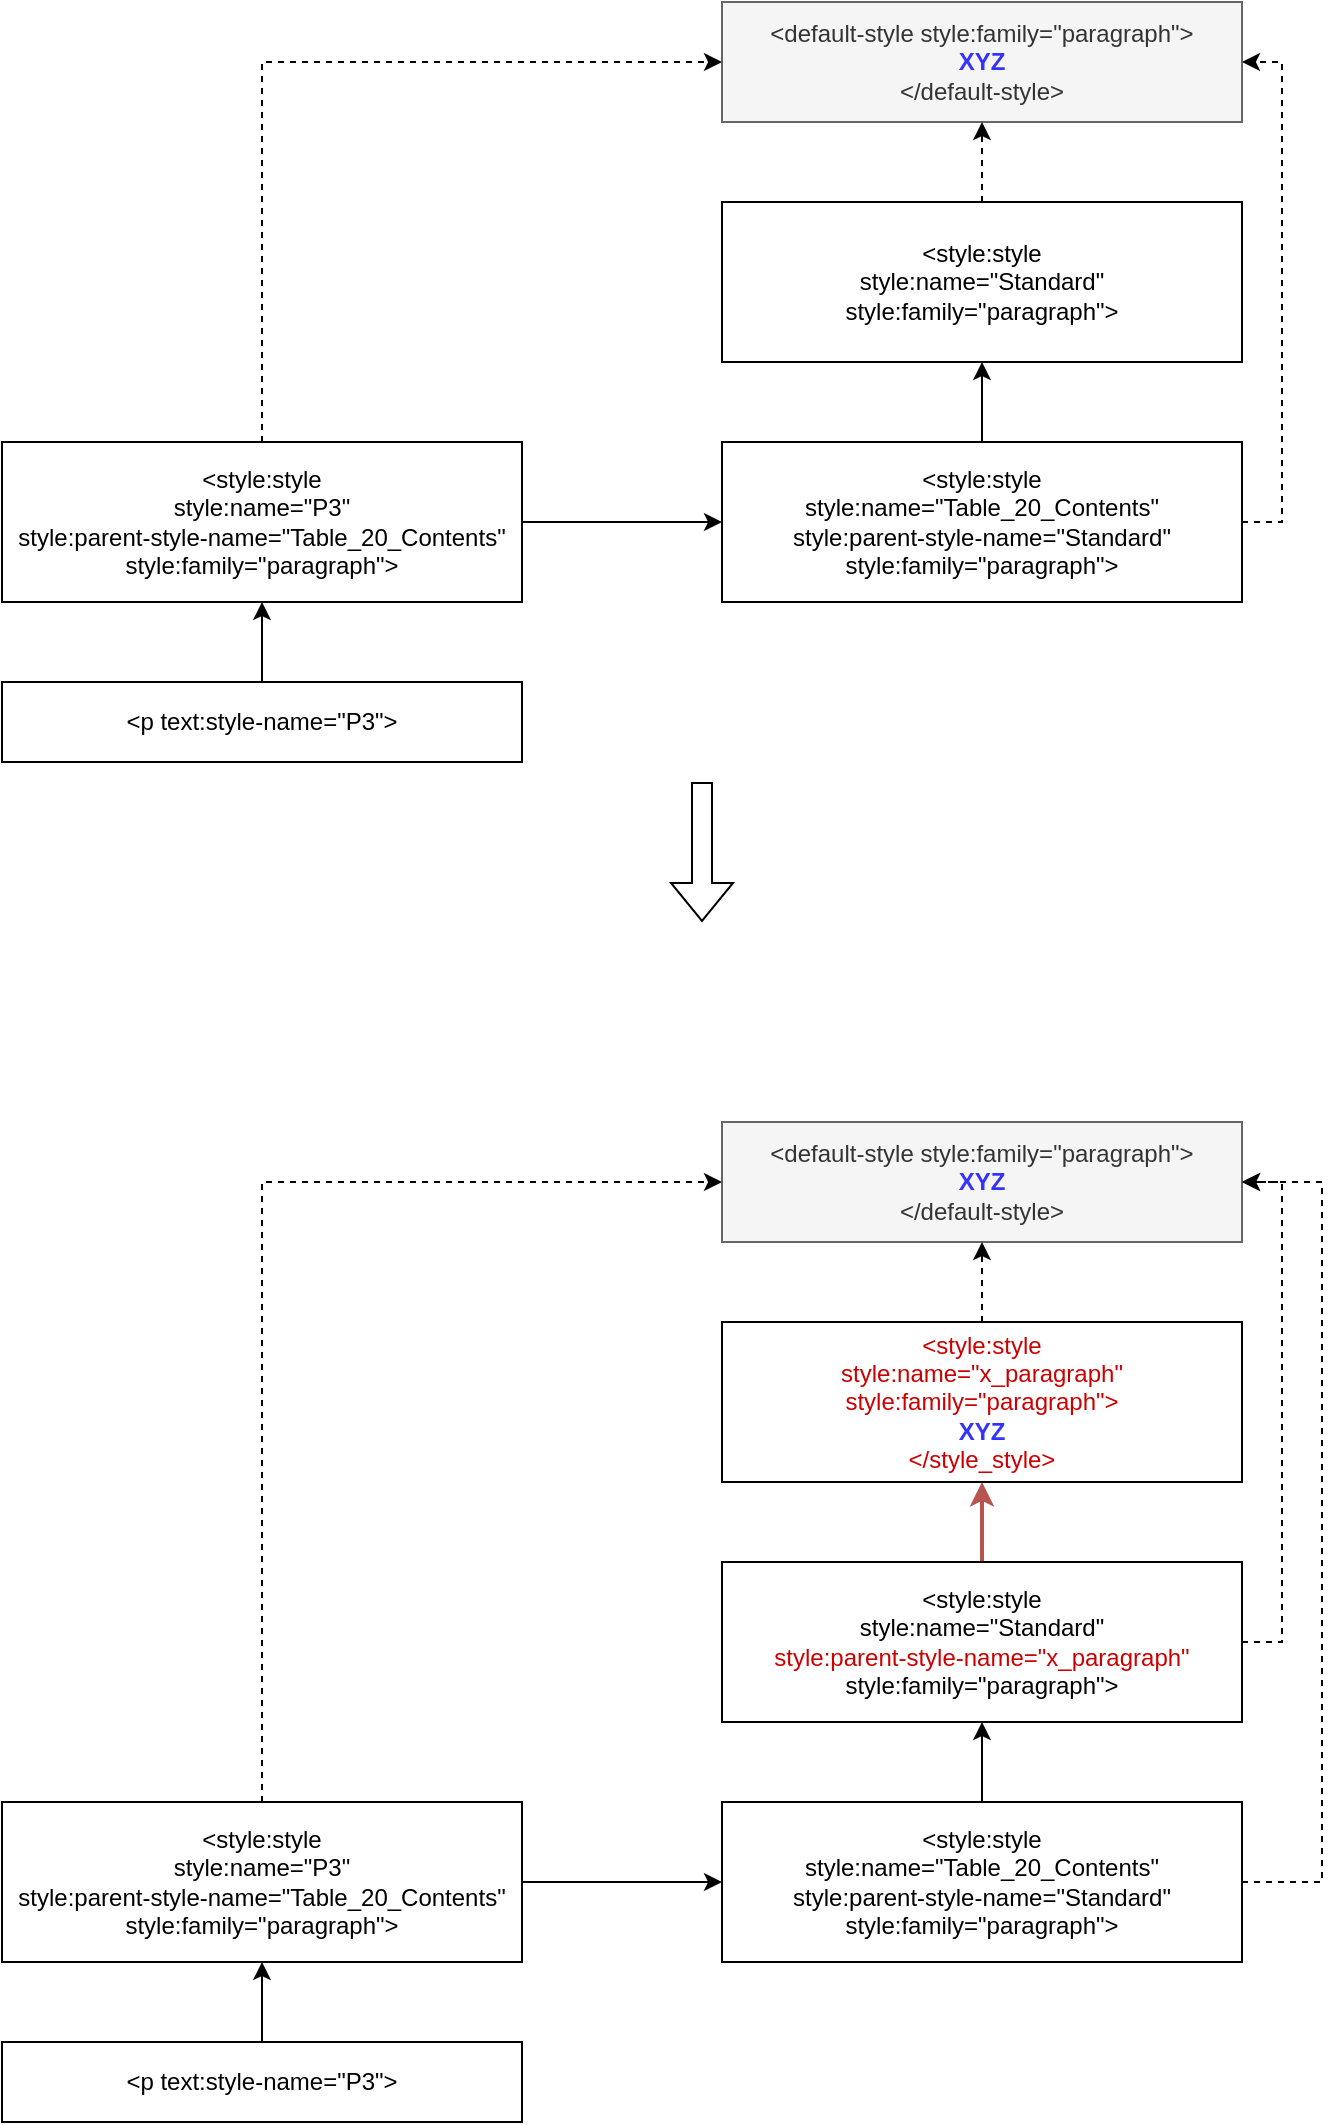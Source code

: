 <mxfile version="26.0.4">
  <diagram name="Seite-1" id="ofgqTzuYCCNhGxFDNL8x">
    <mxGraphModel dx="1687" dy="993" grid="1" gridSize="10" guides="1" tooltips="1" connect="1" arrows="1" fold="1" page="1" pageScale="1" pageWidth="827" pageHeight="1169" math="0" shadow="0">
      <root>
        <mxCell id="0" />
        <mxCell id="1" parent="0" />
        <mxCell id="9LVpvohVaGwKZjO-ZYmQ-1" value="&amp;lt;default-style style:family=&quot;paragraph&quot;&amp;gt;&lt;div&gt;&lt;b&gt;&lt;font style=&quot;color: rgb(51, 51, 255);&quot;&gt;XYZ&lt;/font&gt;&lt;/b&gt;&lt;br&gt;&amp;lt;/default-style&amp;gt;&lt;/div&gt;" style="rounded=0;whiteSpace=wrap;html=1;fillColor=#f5f5f5;strokeColor=#666666;fontColor=#333333;" vertex="1" parent="1">
          <mxGeometry x="440" y="40" width="260" height="60" as="geometry" />
        </mxCell>
        <mxCell id="9LVpvohVaGwKZjO-ZYmQ-5" style="edgeStyle=orthogonalEdgeStyle;rounded=0;orthogonalLoop=1;jettySize=auto;html=1;entryX=0.5;entryY=1;entryDx=0;entryDy=0;" edge="1" parent="1" source="9LVpvohVaGwKZjO-ZYmQ-2" target="9LVpvohVaGwKZjO-ZYmQ-3">
          <mxGeometry relative="1" as="geometry" />
        </mxCell>
        <mxCell id="9LVpvohVaGwKZjO-ZYmQ-2" value="&amp;lt;p text:style-name=&quot;P3&quot;&amp;gt;" style="rounded=0;whiteSpace=wrap;html=1;" vertex="1" parent="1">
          <mxGeometry x="80" y="380" width="260" height="40" as="geometry" />
        </mxCell>
        <mxCell id="9LVpvohVaGwKZjO-ZYmQ-8" style="edgeStyle=orthogonalEdgeStyle;rounded=0;orthogonalLoop=1;jettySize=auto;html=1;entryX=0;entryY=0.5;entryDx=0;entryDy=0;exitX=0.5;exitY=0;exitDx=0;exitDy=0;dashed=1;" edge="1" parent="1" source="9LVpvohVaGwKZjO-ZYmQ-3" target="9LVpvohVaGwKZjO-ZYmQ-1">
          <mxGeometry relative="1" as="geometry" />
        </mxCell>
        <mxCell id="9LVpvohVaGwKZjO-ZYmQ-9" style="edgeStyle=orthogonalEdgeStyle;rounded=0;orthogonalLoop=1;jettySize=auto;html=1;entryX=0;entryY=0.5;entryDx=0;entryDy=0;" edge="1" parent="1" source="9LVpvohVaGwKZjO-ZYmQ-3" target="9LVpvohVaGwKZjO-ZYmQ-6">
          <mxGeometry relative="1" as="geometry" />
        </mxCell>
        <mxCell id="9LVpvohVaGwKZjO-ZYmQ-3" value="&amp;lt;style:style&lt;div&gt;style:name=&quot;P3&quot;&lt;/div&gt;&lt;div&gt;style:parent-style-name=&quot;Table_20_Contents&quot;&lt;/div&gt;&lt;div&gt;style:family=&quot;paragraph&quot;&amp;gt;&lt;/div&gt;" style="rounded=0;whiteSpace=wrap;html=1;" vertex="1" parent="1">
          <mxGeometry x="80" y="260" width="260" height="80" as="geometry" />
        </mxCell>
        <mxCell id="9LVpvohVaGwKZjO-ZYmQ-10" style="edgeStyle=orthogonalEdgeStyle;rounded=0;orthogonalLoop=1;jettySize=auto;html=1;exitX=0.5;exitY=0;exitDx=0;exitDy=0;entryX=0.5;entryY=1;entryDx=0;entryDy=0;" edge="1" parent="1" source="9LVpvohVaGwKZjO-ZYmQ-6" target="9LVpvohVaGwKZjO-ZYmQ-7">
          <mxGeometry relative="1" as="geometry" />
        </mxCell>
        <mxCell id="9LVpvohVaGwKZjO-ZYmQ-12" style="edgeStyle=orthogonalEdgeStyle;rounded=0;orthogonalLoop=1;jettySize=auto;html=1;exitX=1;exitY=0.5;exitDx=0;exitDy=0;entryX=1;entryY=0.5;entryDx=0;entryDy=0;dashed=1;" edge="1" parent="1" source="9LVpvohVaGwKZjO-ZYmQ-6" target="9LVpvohVaGwKZjO-ZYmQ-1">
          <mxGeometry relative="1" as="geometry">
            <mxPoint x="700" y="40" as="targetPoint" />
            <Array as="points">
              <mxPoint x="720" y="300" />
              <mxPoint x="720" y="70" />
            </Array>
          </mxGeometry>
        </mxCell>
        <mxCell id="9LVpvohVaGwKZjO-ZYmQ-6" value="&amp;lt;style:style&lt;div&gt;style:name=&quot;&lt;span style=&quot;background-color: transparent; color: light-dark(rgb(0, 0, 0), rgb(255, 255, 255));&quot;&gt;Table_20_Contents&lt;/span&gt;&lt;span style=&quot;background-color: transparent; color: light-dark(rgb(0, 0, 0), rgb(255, 255, 255));&quot;&gt;&quot;&lt;/span&gt;&lt;/div&gt;&lt;div&gt;style:parent-style-name=&quot;Standard&quot;&lt;/div&gt;&lt;div&gt;style:family=&quot;paragraph&quot;&amp;gt;&lt;/div&gt;" style="rounded=0;whiteSpace=wrap;html=1;" vertex="1" parent="1">
          <mxGeometry x="440" y="260" width="260" height="80" as="geometry" />
        </mxCell>
        <mxCell id="9LVpvohVaGwKZjO-ZYmQ-11" style="edgeStyle=orthogonalEdgeStyle;rounded=0;orthogonalLoop=1;jettySize=auto;html=1;entryX=0.5;entryY=1;entryDx=0;entryDy=0;exitX=0.5;exitY=0;exitDx=0;exitDy=0;dashed=1;" edge="1" parent="1" source="9LVpvohVaGwKZjO-ZYmQ-7" target="9LVpvohVaGwKZjO-ZYmQ-1">
          <mxGeometry relative="1" as="geometry" />
        </mxCell>
        <mxCell id="9LVpvohVaGwKZjO-ZYmQ-7" value="&amp;lt;style:style&lt;div&gt;style:name=&quot;Standard&lt;span style=&quot;background-color: transparent; color: light-dark(rgb(0, 0, 0), rgb(255, 255, 255));&quot;&gt;&quot;&lt;/span&gt;&lt;/div&gt;&lt;div&gt;style:family=&quot;paragraph&quot;&amp;gt;&lt;/div&gt;" style="rounded=0;whiteSpace=wrap;html=1;" vertex="1" parent="1">
          <mxGeometry x="440" y="140" width="260" height="80" as="geometry" />
        </mxCell>
        <mxCell id="9LVpvohVaGwKZjO-ZYmQ-15" value="" style="shape=flexArrow;endArrow=classic;html=1;rounded=0;" edge="1" parent="1">
          <mxGeometry width="50" height="50" relative="1" as="geometry">
            <mxPoint x="430" y="430" as="sourcePoint" />
            <mxPoint x="430" y="500" as="targetPoint" />
          </mxGeometry>
        </mxCell>
        <mxCell id="9LVpvohVaGwKZjO-ZYmQ-16" value="&amp;lt;default-style style:family=&quot;paragraph&quot;&amp;gt;&lt;div&gt;&lt;b&gt;&lt;font style=&quot;color: rgb(51, 51, 255);&quot;&gt;XYZ&lt;/font&gt;&lt;/b&gt;&lt;br&gt;&amp;lt;/default-style&amp;gt;&lt;/div&gt;" style="rounded=0;whiteSpace=wrap;html=1;fillColor=#f5f5f5;fontColor=#333333;strokeColor=#666666;" vertex="1" parent="1">
          <mxGeometry x="440" y="600" width="260" height="60" as="geometry" />
        </mxCell>
        <mxCell id="9LVpvohVaGwKZjO-ZYmQ-17" style="edgeStyle=orthogonalEdgeStyle;rounded=0;orthogonalLoop=1;jettySize=auto;html=1;entryX=0.5;entryY=1;entryDx=0;entryDy=0;" edge="1" parent="1" source="9LVpvohVaGwKZjO-ZYmQ-18" target="9LVpvohVaGwKZjO-ZYmQ-21">
          <mxGeometry relative="1" as="geometry" />
        </mxCell>
        <mxCell id="9LVpvohVaGwKZjO-ZYmQ-18" value="&amp;lt;p text:style-name=&quot;P3&quot;&amp;gt;" style="rounded=0;whiteSpace=wrap;html=1;" vertex="1" parent="1">
          <mxGeometry x="80" y="1060" width="260" height="40" as="geometry" />
        </mxCell>
        <mxCell id="9LVpvohVaGwKZjO-ZYmQ-19" style="edgeStyle=orthogonalEdgeStyle;rounded=0;orthogonalLoop=1;jettySize=auto;html=1;entryX=0;entryY=0.5;entryDx=0;entryDy=0;exitX=0.5;exitY=0;exitDx=0;exitDy=0;dashed=1;" edge="1" parent="1" source="9LVpvohVaGwKZjO-ZYmQ-21" target="9LVpvohVaGwKZjO-ZYmQ-16">
          <mxGeometry relative="1" as="geometry" />
        </mxCell>
        <mxCell id="9LVpvohVaGwKZjO-ZYmQ-20" style="edgeStyle=orthogonalEdgeStyle;rounded=0;orthogonalLoop=1;jettySize=auto;html=1;entryX=0;entryY=0.5;entryDx=0;entryDy=0;" edge="1" parent="1" source="9LVpvohVaGwKZjO-ZYmQ-21" target="9LVpvohVaGwKZjO-ZYmQ-24">
          <mxGeometry relative="1" as="geometry" />
        </mxCell>
        <mxCell id="9LVpvohVaGwKZjO-ZYmQ-21" value="&amp;lt;style:style&lt;div&gt;style:name=&quot;P3&quot;&lt;/div&gt;&lt;div&gt;style:parent-style-name=&quot;Table_20_Contents&quot;&lt;/div&gt;&lt;div&gt;style:family=&quot;paragraph&quot;&amp;gt;&lt;/div&gt;" style="rounded=0;whiteSpace=wrap;html=1;" vertex="1" parent="1">
          <mxGeometry x="80" y="940" width="260" height="80" as="geometry" />
        </mxCell>
        <mxCell id="9LVpvohVaGwKZjO-ZYmQ-22" style="edgeStyle=orthogonalEdgeStyle;rounded=0;orthogonalLoop=1;jettySize=auto;html=1;exitX=0.5;exitY=0;exitDx=0;exitDy=0;entryX=0.5;entryY=1;entryDx=0;entryDy=0;" edge="1" parent="1" source="9LVpvohVaGwKZjO-ZYmQ-24" target="9LVpvohVaGwKZjO-ZYmQ-26">
          <mxGeometry relative="1" as="geometry" />
        </mxCell>
        <mxCell id="9LVpvohVaGwKZjO-ZYmQ-34" style="edgeStyle=orthogonalEdgeStyle;rounded=0;orthogonalLoop=1;jettySize=auto;html=1;dashed=1;" edge="1" parent="1" source="9LVpvohVaGwKZjO-ZYmQ-24">
          <mxGeometry relative="1" as="geometry">
            <mxPoint x="700" y="630" as="targetPoint" />
            <Array as="points">
              <mxPoint x="740" y="980" />
              <mxPoint x="740" y="630" />
            </Array>
          </mxGeometry>
        </mxCell>
        <mxCell id="9LVpvohVaGwKZjO-ZYmQ-24" value="&amp;lt;style:style&lt;div&gt;style:name=&quot;&lt;span style=&quot;background-color: transparent; color: light-dark(rgb(0, 0, 0), rgb(255, 255, 255));&quot;&gt;Table_20_Contents&lt;/span&gt;&lt;span style=&quot;background-color: transparent; color: light-dark(rgb(0, 0, 0), rgb(255, 255, 255));&quot;&gt;&quot;&lt;/span&gt;&lt;/div&gt;&lt;div&gt;style:parent-style-name=&quot;Standard&quot;&lt;/div&gt;&lt;div&gt;style:family=&quot;paragraph&quot;&amp;gt;&lt;/div&gt;" style="rounded=0;whiteSpace=wrap;html=1;" vertex="1" parent="1">
          <mxGeometry x="440" y="940" width="260" height="80" as="geometry" />
        </mxCell>
        <mxCell id="9LVpvohVaGwKZjO-ZYmQ-30" style="edgeStyle=orthogonalEdgeStyle;rounded=0;orthogonalLoop=1;jettySize=auto;html=1;entryX=0.5;entryY=1;entryDx=0;entryDy=0;strokeWidth=2;fillColor=#f8cecc;strokeColor=#b85450;" edge="1" parent="1" source="9LVpvohVaGwKZjO-ZYmQ-26" target="9LVpvohVaGwKZjO-ZYmQ-27">
          <mxGeometry relative="1" as="geometry" />
        </mxCell>
        <mxCell id="9LVpvohVaGwKZjO-ZYmQ-33" style="edgeStyle=orthogonalEdgeStyle;rounded=0;orthogonalLoop=1;jettySize=auto;html=1;entryX=1;entryY=0.5;entryDx=0;entryDy=0;dashed=1;" edge="1" parent="1" source="9LVpvohVaGwKZjO-ZYmQ-26" target="9LVpvohVaGwKZjO-ZYmQ-16">
          <mxGeometry relative="1" as="geometry">
            <Array as="points">
              <mxPoint x="720" y="860" />
              <mxPoint x="720" y="630" />
            </Array>
          </mxGeometry>
        </mxCell>
        <mxCell id="9LVpvohVaGwKZjO-ZYmQ-26" value="&amp;lt;style:style&lt;div&gt;style:name=&quot;Standard&lt;span style=&quot;background-color: transparent; color: light-dark(rgb(0, 0, 0), rgb(255, 255, 255));&quot;&gt;&quot;&lt;br&gt;&lt;/span&gt;&lt;font style=&quot;color: rgb(204, 0, 0);&quot;&gt;style:parent-style-name=&quot;x_paragraph&quot;&lt;/font&gt;&lt;span style=&quot;background-color: transparent; color: light-dark(rgb(0, 0, 0), rgb(255, 255, 255));&quot;&gt;&lt;br&gt;&lt;/span&gt;&lt;/div&gt;&lt;div&gt;style:family=&quot;paragraph&quot;&amp;gt;&lt;/div&gt;" style="rounded=0;whiteSpace=wrap;html=1;" vertex="1" parent="1">
          <mxGeometry x="440" y="820" width="260" height="80" as="geometry" />
        </mxCell>
        <mxCell id="9LVpvohVaGwKZjO-ZYmQ-31" style="edgeStyle=orthogonalEdgeStyle;rounded=0;orthogonalLoop=1;jettySize=auto;html=1;exitX=0.5;exitY=0;exitDx=0;exitDy=0;entryX=0.5;entryY=1;entryDx=0;entryDy=0;dashed=1;" edge="1" parent="1" source="9LVpvohVaGwKZjO-ZYmQ-27" target="9LVpvohVaGwKZjO-ZYmQ-16">
          <mxGeometry relative="1" as="geometry" />
        </mxCell>
        <mxCell id="9LVpvohVaGwKZjO-ZYmQ-27" value="&lt;font style=&quot;color: rgb(204, 0, 0);&quot;&gt;&amp;lt;style:style&lt;/font&gt;&lt;div&gt;&lt;font style=&quot;color: rgb(204, 0, 0);&quot;&gt;style:name=&quot;x_paragraph&lt;span style=&quot;background-color: transparent;&quot;&gt;&quot;&lt;/span&gt;&lt;/font&gt;&lt;/div&gt;&lt;div&gt;&lt;font style=&quot;color: rgb(204, 0, 0);&quot;&gt;style:family=&quot;paragraph&quot;&amp;gt;&lt;br&gt;&lt;b style=&quot;color: rgb(0, 0, 0);&quot;&gt;&lt;font style=&quot;color: rgb(51, 51, 255);&quot;&gt;XYZ&lt;/font&gt;&lt;/b&gt;&lt;br&gt;&lt;/font&gt;&lt;/div&gt;&lt;div&gt;&lt;font style=&quot;color: rgb(204, 0, 0);&quot;&gt;&amp;lt;/style_style&amp;gt;&lt;/font&gt;&lt;/div&gt;" style="rounded=0;whiteSpace=wrap;html=1;" vertex="1" parent="1">
          <mxGeometry x="440" y="700" width="260" height="80" as="geometry" />
        </mxCell>
      </root>
    </mxGraphModel>
  </diagram>
</mxfile>
